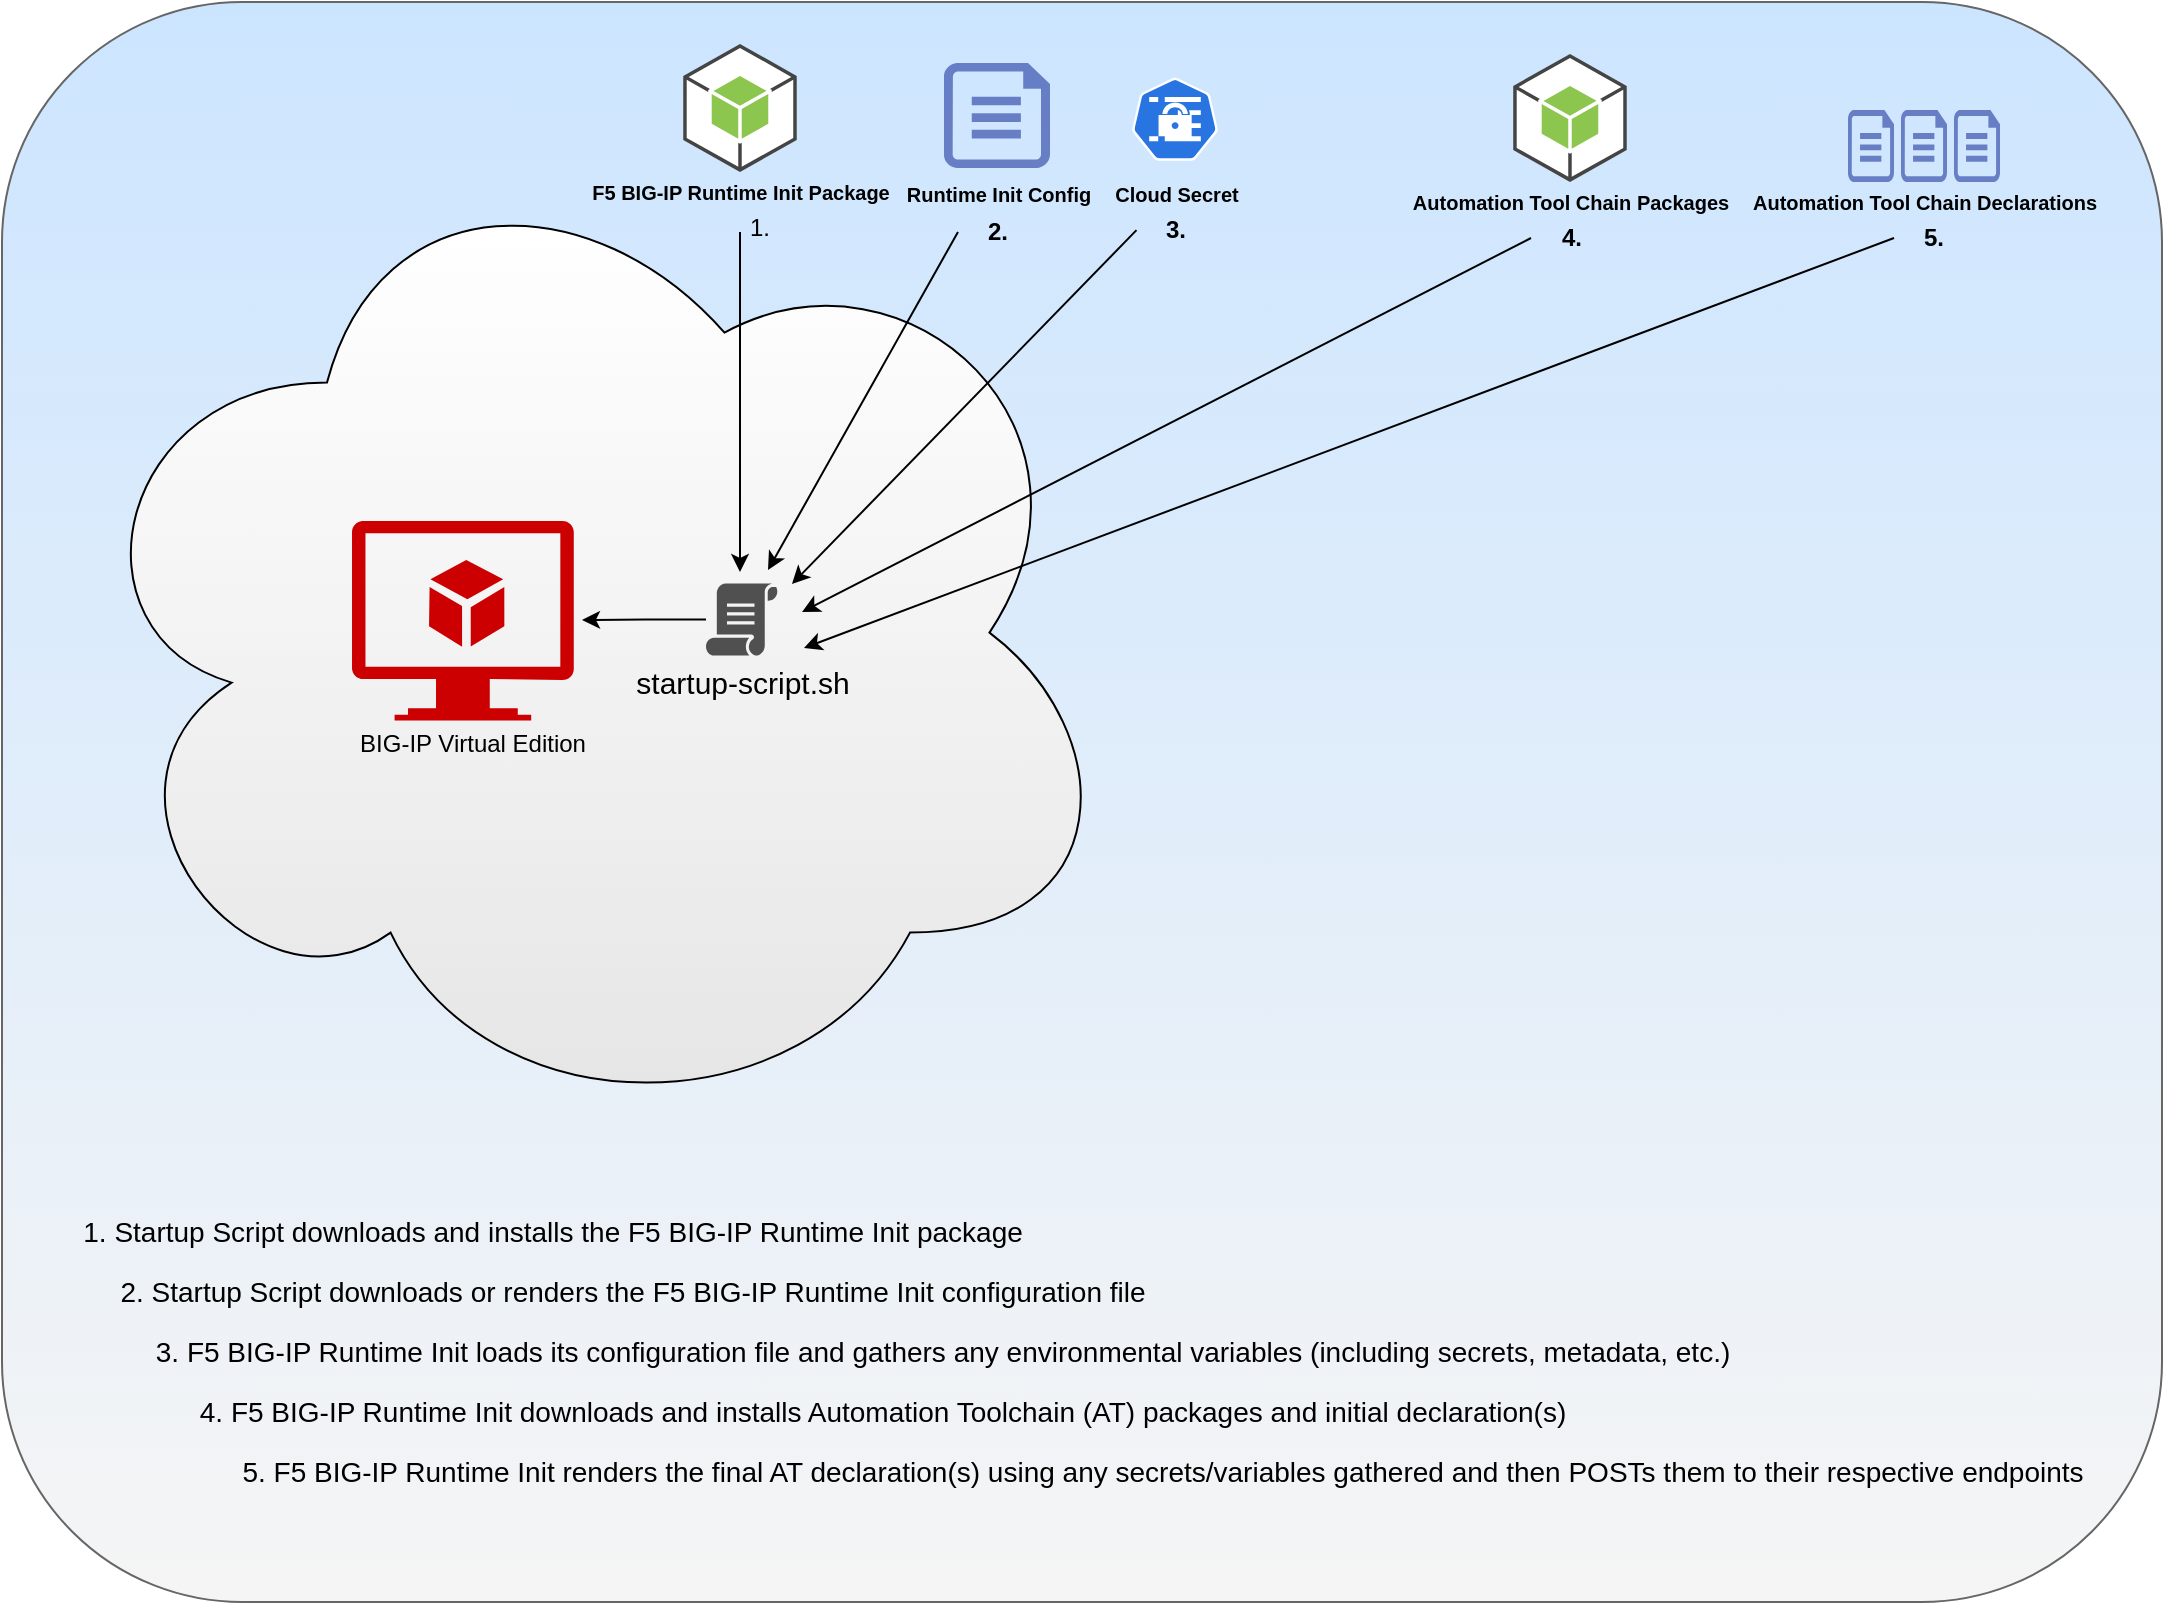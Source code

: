 <mxfile version="15.2.7" type="device"><diagram id="TBPLF4pw3LD6xtb_C-L-" name="Page-1"><mxGraphModel dx="1106" dy="900" grid="1" gridSize="10" guides="1" tooltips="1" connect="1" arrows="1" fold="1" page="1" pageScale="1" pageWidth="1100" pageHeight="850" background="none" math="0" shadow="0"><root><mxCell id="0"/><mxCell id="1" parent="0"/><mxCell id="_M0DYiIFaHxpAlew8Ik0-135" value="" style="whiteSpace=wrap;html=1;rounded=1;fillColor=#f5f5f5;strokeColor=#666666;fontColor=#333333;gradientColor=#CCE5FF;gradientDirection=north;" parent="1" vertex="1"><mxGeometry x="10" y="25" width="1080" height="800" as="geometry"/></mxCell><mxCell id="_M0DYiIFaHxpAlew8Ik0-21" value="" style="ellipse;shape=cloud;whiteSpace=wrap;html=1;gradientColor=#E6E6E6;gradientDirection=south;" parent="1" vertex="1"><mxGeometry x="40" y="90.3" width="530" height="500" as="geometry"/></mxCell><mxCell id="_M0DYiIFaHxpAlew8Ik0-149" value="" style="group" parent="1" vertex="1" connectable="0"><mxGeometry x="345" y="305.8" width="95" height="69" as="geometry"/></mxCell><mxCell id="_M0DYiIFaHxpAlew8Ik0-150" value="" style="pointerEvents=1;shadow=0;dashed=0;html=1;strokeColor=none;fillColor=#505050;labelPosition=center;verticalLabelPosition=bottom;verticalAlign=top;outlineConnect=0;align=center;shape=mxgraph.office.concepts.script;" parent="_M0DYiIFaHxpAlew8Ik0-149" vertex="1"><mxGeometry x="17" y="10" width="36" height="36" as="geometry"/></mxCell><mxCell id="_M0DYiIFaHxpAlew8Ik0-151" value="&lt;font style=&quot;font-size: 15px;&quot;&gt;startup-script.sh&lt;/font&gt;" style="text;html=1;resizable=0;autosize=1;align=center;verticalAlign=middle;points=[];fillColor=none;strokeColor=none;rounded=0;opacity=50;fontSize=15;" parent="_M0DYiIFaHxpAlew8Ik0-149" vertex="1"><mxGeometry x="-25" y="49" width="120" height="20" as="geometry"/></mxCell><mxCell id="_M0DYiIFaHxpAlew8Ik0-180" value="" style="group" parent="1" vertex="1" connectable="0"><mxGeometry x="563" y="62.1" width="68.5" height="87.9" as="geometry"/></mxCell><mxCell id="_M0DYiIFaHxpAlew8Ik0-181" value="" style="group" parent="_M0DYiIFaHxpAlew8Ik0-180" vertex="1" connectable="0"><mxGeometry width="68.5" height="87.9" as="geometry"/></mxCell><mxCell id="_M0DYiIFaHxpAlew8Ik0-182" value="" style="html=1;dashed=0;whitespace=wrap;fillColor=#2875E2;strokeColor=#ffffff;points=[[0.005,0.63,0],[0.1,0.2,0],[0.9,0.2,0],[0.5,0,0],[0.995,0.63,0],[0.72,0.99,0],[0.5,1,0],[0.28,0.99,0]];shape=mxgraph.kubernetes.icon;prIcon=secret" parent="_M0DYiIFaHxpAlew8Ik0-181" vertex="1"><mxGeometry x="12" y="-2" width="43" height="46.921" as="geometry"/></mxCell><mxCell id="_M0DYiIFaHxpAlew8Ik0-183" value="&lt;font style=&quot;font-size: 10px&quot;&gt;&lt;b&gt;Cloud Secret&lt;/b&gt;&lt;/font&gt;" style="text;html=1;align=center;verticalAlign=middle;resizable=0;points=[];autosize=1;" parent="_M0DYiIFaHxpAlew8Ik0-181" vertex="1"><mxGeometry x="-6.5" y="49.224" width="80" height="20" as="geometry"/></mxCell><mxCell id="_V-zYsU4wTojpEIrELfj-71" value="&lt;b&gt;3.&lt;/b&gt;" style="text;html=1;strokeColor=none;fillColor=none;align=center;verticalAlign=middle;whiteSpace=wrap;rounded=0;" parent="_M0DYiIFaHxpAlew8Ik0-181" vertex="1"><mxGeometry x="14.25" y="66.713" width="40" height="20.49" as="geometry"/></mxCell><mxCell id="_M0DYiIFaHxpAlew8Ik0-54" value="" style="group" parent="1" vertex="1" connectable="0"><mxGeometry x="185" y="284.44" width="139.998" height="121.63" as="geometry"/></mxCell><mxCell id="_M0DYiIFaHxpAlew8Ik0-22" value="" style="aspect=fixed;pointerEvents=1;shadow=0;dashed=0;html=1;strokeColor=none;labelPosition=center;verticalLabelPosition=bottom;verticalAlign=top;align=center;fillColor=#CC0000;shape=mxgraph.azure.virtual_machine_feature" parent="_M0DYiIFaHxpAlew8Ik0-54" vertex="1"><mxGeometry width="110.884" height="99.792" as="geometry"/></mxCell><mxCell id="_M0DYiIFaHxpAlew8Ik0-53" value="BIG-IP Virtual Edition" style="text;html=1;align=center;verticalAlign=middle;resizable=0;points=[];autosize=1;" parent="_M0DYiIFaHxpAlew8Ik0-54" vertex="1"><mxGeometry x="-5.002" y="101.627" width="130" height="20" as="geometry"/></mxCell><mxCell id="_M0DYiIFaHxpAlew8Ik0-242" value="&lt;font style=&quot;font-size: 14px&quot;&gt;1. Startup Script downloads and installs the F5 BIG-IP Runtime Init package&lt;/font&gt;" style="text;html=1;resizable=0;autosize=1;align=center;verticalAlign=middle;points=[];fillColor=none;strokeColor=none;rounded=0;" parent="1" vertex="1"><mxGeometry x="40" y="630" width="490" height="20" as="geometry"/></mxCell><mxCell id="_M0DYiIFaHxpAlew8Ik0-243" value="&lt;font style=&quot;font-size: 14px&quot;&gt;3. F5 BIG-IP Runtime Init loads its configuration file and gathers any environmental variables (including secrets, metadata, etc.)&lt;/font&gt;" style="text;html=1;resizable=0;autosize=1;align=center;verticalAlign=middle;points=[];fillColor=none;strokeColor=none;rounded=0;" parent="1" vertex="1"><mxGeometry x="80" y="690" width="800" height="20" as="geometry"/></mxCell><mxCell id="_M0DYiIFaHxpAlew8Ik0-251" value="" style="group" parent="1" vertex="1" connectable="0"><mxGeometry x="750" y="65" width="140" height="70" as="geometry"/></mxCell><mxCell id="_M0DYiIFaHxpAlew8Ik0-40" value="&lt;font style=&quot;font-size: 10px&quot;&gt;&lt;b&gt;Automation Tool Chain Packages&lt;/b&gt;&lt;/font&gt;" style="text;html=1;resizable=0;autosize=1;align=center;verticalAlign=middle;points=[];fillColor=none;strokeColor=none;rounded=0;opacity=50;" parent="_M0DYiIFaHxpAlew8Ik0-251" vertex="1"><mxGeometry x="-41" y="50" width="170" height="20" as="geometry"/></mxCell><mxCell id="_V-zYsU4wTojpEIrELfj-12" value="" style="outlineConnect=0;dashed=0;verticalLabelPosition=bottom;verticalAlign=top;align=center;html=1;shape=mxgraph.aws3.android;fillColor=#8CC64F;gradientColor=none;" parent="_M0DYiIFaHxpAlew8Ik0-251" vertex="1"><mxGeometry x="15.62" y="-14" width="56.75" height="64" as="geometry"/></mxCell><mxCell id="_V-zYsU4wTojpEIrELfj-18" value="" style="edgeStyle=orthogonalEdgeStyle;rounded=0;orthogonalLoop=1;jettySize=auto;html=1;" parent="1" source="_M0DYiIFaHxpAlew8Ik0-150" edge="1"><mxGeometry relative="1" as="geometry"><mxPoint x="300" y="334" as="targetPoint"/></mxGeometry></mxCell><mxCell id="_V-zYsU4wTojpEIrELfj-29" value="" style="group" parent="1" vertex="1" connectable="0"><mxGeometry x="448" y="55.5" width="115" height="105" as="geometry"/></mxCell><mxCell id="_V-zYsU4wTojpEIrELfj-30" value="" style="group" parent="_V-zYsU4wTojpEIrELfj-29" vertex="1" connectable="0"><mxGeometry width="115" height="105.0" as="geometry"/></mxCell><mxCell id="_V-zYsU4wTojpEIrELfj-31" value="" style="pointerEvents=1;shadow=0;dashed=0;html=1;strokeColor=none;labelPosition=center;verticalLabelPosition=bottom;verticalAlign=top;align=center;fillColor=#00188D;shape=mxgraph.azure.file;rounded=1;opacity=50;" parent="_V-zYsU4wTojpEIrELfj-30" vertex="1"><mxGeometry x="33" width="53" height="52.55" as="geometry"/></mxCell><mxCell id="_V-zYsU4wTojpEIrELfj-70" value="&lt;b&gt;2.&lt;/b&gt;" style="text;html=1;strokeColor=none;fillColor=none;align=center;verticalAlign=middle;whiteSpace=wrap;rounded=0;" parent="_V-zYsU4wTojpEIrELfj-30" vertex="1"><mxGeometry x="40" y="73.266" width="40" height="22.362" as="geometry"/></mxCell><mxCell id="_V-zYsU4wTojpEIrELfj-28" value="&lt;font style=&quot;font-size: 10px&quot;&gt;&lt;b&gt;Runtime Init Config&lt;/b&gt;&lt;/font&gt;" style="text;html=1;align=center;verticalAlign=middle;resizable=0;points=[];autosize=1;spacing=0;" parent="_V-zYsU4wTojpEIrELfj-30" vertex="1"><mxGeometry x="4.5" y="55.905" width="110" height="20" as="geometry"/></mxCell><mxCell id="_V-zYsU4wTojpEIrELfj-33" value="" style="group" parent="1" vertex="1" connectable="0"><mxGeometry x="319" y="60" width="140" height="90" as="geometry"/></mxCell><mxCell id="_V-zYsU4wTojpEIrELfj-34" value="&lt;font style=&quot;font-size: 10px&quot;&gt;&lt;b&gt;F5 BIG-IP Runtime Init Package&lt;/b&gt;&lt;/font&gt;" style="text;html=1;resizable=0;autosize=1;align=center;verticalAlign=middle;points=[];fillColor=none;strokeColor=none;rounded=0;opacity=50;spacing=0;" parent="_V-zYsU4wTojpEIrELfj-33" vertex="1"><mxGeometry x="-20" y="50" width="160" height="20" as="geometry"/></mxCell><mxCell id="_V-zYsU4wTojpEIrELfj-35" value="" style="outlineConnect=0;dashed=0;verticalLabelPosition=bottom;verticalAlign=top;align=center;html=1;shape=mxgraph.aws3.android;fillColor=#8CC64F;gradientColor=none;" parent="_V-zYsU4wTojpEIrELfj-33" vertex="1"><mxGeometry x="31.62" y="-14" width="56.75" height="64" as="geometry"/></mxCell><mxCell id="_V-zYsU4wTojpEIrELfj-66" value="1." style="text;html=1;strokeColor=none;fillColor=none;align=center;verticalAlign=middle;whiteSpace=wrap;rounded=0;" parent="_V-zYsU4wTojpEIrELfj-33" vertex="1"><mxGeometry x="50" y="68" width="40" height="20" as="geometry"/></mxCell><mxCell id="_V-zYsU4wTojpEIrELfj-40" value="" style="pointerEvents=1;shadow=0;dashed=0;html=1;strokeColor=none;labelPosition=center;verticalLabelPosition=bottom;verticalAlign=top;align=center;fillColor=#00188D;shape=mxgraph.azure.file;rounded=1;opacity=50;" parent="1" vertex="1"><mxGeometry x="959.5" y="79" width="23" height="36" as="geometry"/></mxCell><mxCell id="_V-zYsU4wTojpEIrELfj-38" value="" style="pointerEvents=1;shadow=0;dashed=0;html=1;strokeColor=none;labelPosition=center;verticalLabelPosition=bottom;verticalAlign=top;align=center;fillColor=#00188D;shape=mxgraph.azure.file;rounded=1;opacity=50;" parent="1" vertex="1"><mxGeometry x="933" y="79" width="23" height="36" as="geometry"/></mxCell><mxCell id="_V-zYsU4wTojpEIrELfj-46" value="" style="endArrow=classic;html=1;" parent="1" edge="1"><mxGeometry width="50" height="50" relative="1" as="geometry"><mxPoint x="379" y="140" as="sourcePoint"/><mxPoint x="379" y="310" as="targetPoint"/></mxGeometry></mxCell><mxCell id="_V-zYsU4wTojpEIrELfj-47" value="" style="endArrow=classic;html=1;exitX=0;exitY=0.5;exitDx=0;exitDy=0;" parent="1" source="_V-zYsU4wTojpEIrELfj-70" edge="1"><mxGeometry width="50" height="50" relative="1" as="geometry"><mxPoint x="488" y="149" as="sourcePoint"/><mxPoint x="393" y="309" as="targetPoint"/></mxGeometry></mxCell><mxCell id="_V-zYsU4wTojpEIrELfj-48" value="" style="endArrow=classic;html=1;exitX=0;exitY=0.5;exitDx=0;exitDy=0;" parent="1" source="_V-zYsU4wTojpEIrELfj-72" edge="1"><mxGeometry width="50" height="50" relative="1" as="geometry"><mxPoint x="771.08" y="146.16" as="sourcePoint"/><mxPoint x="410" y="330" as="targetPoint"/></mxGeometry></mxCell><mxCell id="_V-zYsU4wTojpEIrELfj-53" value="&lt;font style=&quot;font-size: 10px&quot;&gt;&lt;b&gt;Automation Tool Chain Declarations&lt;/b&gt;&lt;/font&gt;" style="text;html=1;resizable=0;autosize=1;align=center;verticalAlign=middle;points=[];fillColor=none;strokeColor=none;rounded=0;opacity=50;" parent="1" vertex="1"><mxGeometry x="876" y="115" width="190" height="20" as="geometry"/></mxCell><mxCell id="_V-zYsU4wTojpEIrELfj-54" value="" style="pointerEvents=1;shadow=0;dashed=0;html=1;strokeColor=none;labelPosition=center;verticalLabelPosition=bottom;verticalAlign=top;align=center;fillColor=#00188D;shape=mxgraph.azure.file;rounded=1;opacity=50;" parent="1" vertex="1"><mxGeometry x="986" y="79" width="23" height="36" as="geometry"/></mxCell><mxCell id="_V-zYsU4wTojpEIrELfj-55" value="" style="endArrow=classic;html=1;exitX=0;exitY=0.5;exitDx=0;exitDy=0;" parent="1" source="_V-zYsU4wTojpEIrELfj-73" edge="1"><mxGeometry width="50" height="50" relative="1" as="geometry"><mxPoint x="938.52" y="145.66" as="sourcePoint"/><mxPoint x="411" y="348" as="targetPoint"/></mxGeometry></mxCell><mxCell id="_V-zYsU4wTojpEIrELfj-64" value="" style="endArrow=classic;html=1;exitX=0;exitY=0.5;exitDx=0;exitDy=0;" parent="1" source="_V-zYsU4wTojpEIrELfj-71" edge="1"><mxGeometry width="50" height="50" relative="1" as="geometry"><mxPoint x="570" y="139" as="sourcePoint"/><mxPoint x="405" y="316" as="targetPoint"/></mxGeometry></mxCell><mxCell id="_V-zYsU4wTojpEIrELfj-72" value="&lt;b&gt;4.&lt;/b&gt;" style="text;html=1;strokeColor=none;fillColor=none;align=center;verticalAlign=middle;whiteSpace=wrap;rounded=0;" parent="1" vertex="1"><mxGeometry x="774.5" y="133" width="40" height="20" as="geometry"/></mxCell><mxCell id="_V-zYsU4wTojpEIrELfj-73" value="&lt;b&gt;5.&lt;/b&gt;" style="text;html=1;strokeColor=none;fillColor=none;align=center;verticalAlign=middle;whiteSpace=wrap;rounded=0;" parent="1" vertex="1"><mxGeometry x="956" y="133" width="40" height="20" as="geometry"/></mxCell><mxCell id="_V-zYsU4wTojpEIrELfj-74" value="&lt;font style=&quot;font-size: 14px&quot;&gt;2. Startup Script downloads or renders the F5 BIG-IP Runtime Init configuration file&lt;/font&gt;" style="text;html=1;resizable=0;autosize=1;align=center;verticalAlign=middle;points=[];fillColor=none;strokeColor=none;rounded=0;" parent="1" vertex="1"><mxGeometry x="60" y="660" width="530" height="20" as="geometry"/></mxCell><mxCell id="_V-zYsU4wTojpEIrELfj-75" value="&lt;font style=&quot;font-size: 14px&quot;&gt;5. F5 BIG-IP Runtime Init renders the final AT declaration(s) using any secrets/variables gathered and then POSTs them to their respective endpoints&lt;/font&gt;" style="text;html=1;resizable=0;autosize=1;align=center;verticalAlign=middle;points=[];fillColor=none;strokeColor=none;rounded=0;" parent="1" vertex="1"><mxGeometry x="120" y="750" width="940" height="20" as="geometry"/></mxCell><mxCell id="_V-zYsU4wTojpEIrELfj-76" value="&lt;font style=&quot;font-size: 14px&quot;&gt;4. F5 BIG-IP Runtime Init downloads and installs Automation Toolchain (AT) packages and initial declaration(s)&lt;/font&gt;" style="text;html=1;resizable=0;autosize=1;align=center;verticalAlign=middle;points=[];fillColor=none;strokeColor=none;rounded=0;" parent="1" vertex="1"><mxGeometry x="100" y="720" width="700" height="20" as="geometry"/></mxCell></root></mxGraphModel></diagram></mxfile>